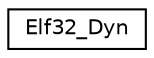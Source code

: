 digraph "Graphical Class Hierarchy"
{
 // LATEX_PDF_SIZE
  edge [fontname="Helvetica",fontsize="10",labelfontname="Helvetica",labelfontsize="10"];
  node [fontname="Helvetica",fontsize="10",shape=record];
  rankdir="LR";
  Node0 [label="Elf32_Dyn",height=0.2,width=0.4,color="black", fillcolor="white", style="filled",URL="$structElf32__Dyn.html",tooltip=" "];
}
